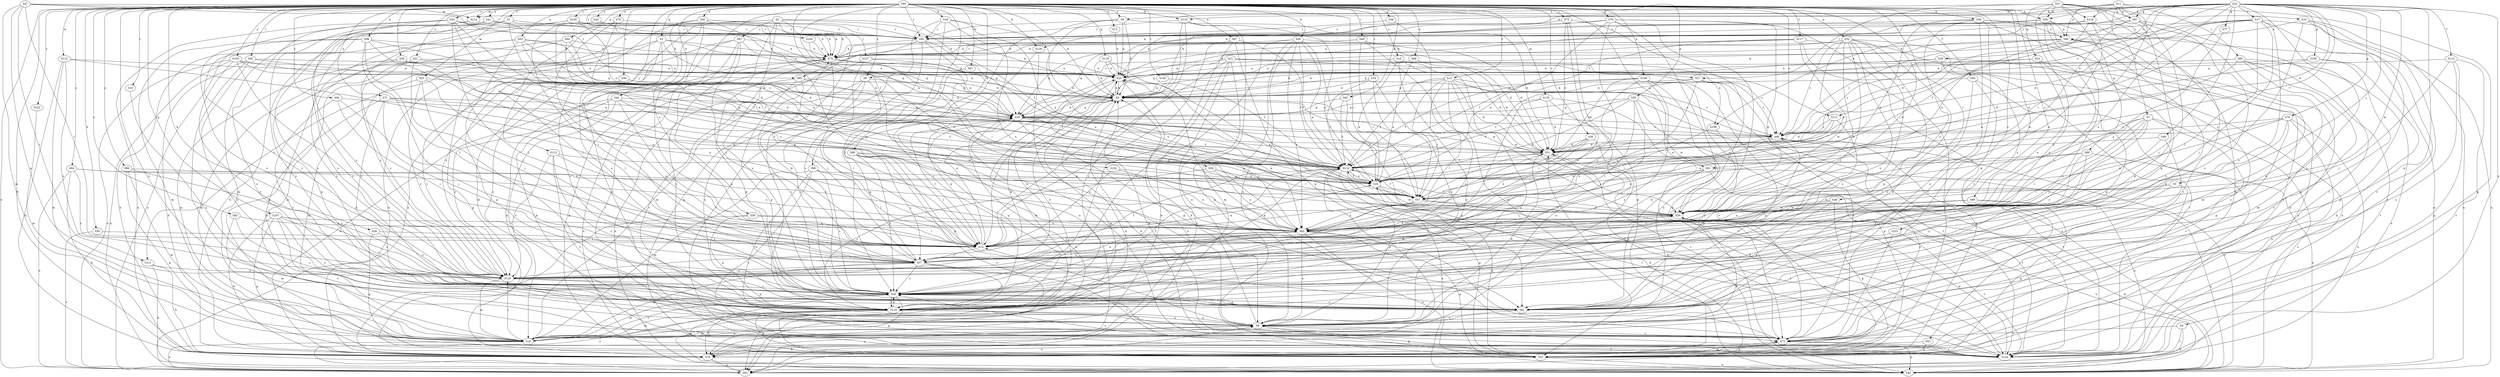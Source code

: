 strict digraph  {
S93;
S22;
S37;
S11;
S12;
S2;
S47;
S35;
S33;
S80;
S24;
S54;
S65;
S18;
S123;
S74;
S104;
S94;
S101;
S36;
S68;
S79;
S126;
S31;
S83;
S96;
S67;
S91;
S20;
S13;
S1;
S45;
S17;
S113;
S110;
S107;
S106;
S70;
S97;
S52;
S44;
S50;
S62;
S76;
S75;
S49;
S51;
S100;
S28;
S112;
S5;
S127;
S57;
S86;
S26;
S0;
S92;
S102;
S46;
S116;
S27;
S14;
S125;
S25;
S114;
S10;
S108;
S32;
S58;
S109;
S42;
S71;
S30;
S73;
S78;
S63;
S55;
S119;
S61;
S3;
S77;
S23;
S88;
S38;
S34;
S89;
S81;
S82;
S99;
S48;
S95;
S15;
S64;
S90;
S122;
S6;
S87;
S40;
S19;
S29;
S66;
S7;
S121;
S60;
S124;
S21;
S39;
S69;
S84;
S9;
S105;
S16;
S117;
S111;
S72;
S115;
S59;
S103;
S41;
S43;
S4;
S85;
S56;
S98;
S53;
S118;
S8;
S120;
S93 -> S35  [label=a];
S93 -> S54  [label=b];
S93 -> S65  [label=b];
S93 -> S18  [label=b];
S93 -> S104  [label=c];
S93 -> S94  [label=c];
S93 -> S101  [label=c];
S93 -> S36  [label=c];
S93 -> S68  [label=c];
S93 -> S79  [label=d];
S93 -> S126  [label=d];
S93 -> S83  [label=e];
S93 -> S96  [label=e];
S93 -> S67  [label=e];
S93 -> S91  [label=e];
S93 -> S13  [label=f];
S93 -> S1  [label=f];
S93 -> S45  [label=f];
S93 -> S107  [label=g];
S93 -> S44  [label=h];
S93 -> S50  [label=h];
S93 -> S62  [label=h];
S93 -> S76  [label=h];
S93 -> S75  [label=i];
S93 -> S49  [label=i];
S93 -> S51  [label=i];
S93 -> S100  [label=j];
S93 -> S28  [label=j];
S93 -> S112  [label=j];
S93 -> S86  [label=k];
S93 -> S26  [label=k];
S93 -> S0  [label=k];
S93 -> S92  [label=l];
S93 -> S102  [label=l];
S93 -> S125  [label=m];
S93 -> S25  [label=m];
S93 -> S114  [label=m];
S93 -> S108  [label=n];
S93 -> S32  [label=n];
S93 -> S58  [label=n];
S93 -> S71  [label=o];
S93 -> S30  [label=o];
S93 -> S73  [label=o];
S93 -> S78  [label=o];
S93 -> S63  [label=o];
S93 -> S55  [label=p];
S93 -> S119  [label=p];
S93 -> S3  [label=q];
S93 -> S34  [label=r];
S93 -> S89  [label=r];
S93 -> S81  [label=r];
S93 -> S82  [label=r];
S93 -> S99  [label=r];
S93 -> S48  [label=r];
S93 -> S95  [label=r];
S93 -> S15  [label=s];
S93 -> S64  [label=s];
S93 -> S90  [label=s];
S93 -> S122  [label=s];
S93 -> S6  [label=s];
S93 -> S19  [label=t];
S93 -> S21  [label=u];
S93 -> S39  [label=u];
S93 -> S69  [label=u];
S93 -> S84  [label=u];
S93 -> S9  [label=u];
S93 -> S105  [label=v];
S93 -> S16  [label=v];
S93 -> S117  [label=v];
S93 -> S115  [label=w];
S93 -> S59  [label=w];
S93 -> S103  [label=x];
S93 -> S41  [label=x];
S93 -> S43  [label=x];
S93 -> S56  [label=y];
S93 -> S98  [label=y];
S93 -> S53  [label=y];
S93 -> S8  [label=z];
S22 -> S35  [label=a];
S22 -> S123  [label=b];
S22 -> S68  [label=c];
S22 -> S126  [label=d];
S22 -> S31  [label=d];
S22 -> S17  [label=f];
S22 -> S113  [label=f];
S22 -> S110  [label=f];
S22 -> S106  [label=g];
S22 -> S70  [label=g];
S22 -> S97  [label=g];
S22 -> S5  [label=j];
S22 -> S46  [label=l];
S22 -> S116  [label=l];
S22 -> S109  [label=n];
S22 -> S61  [label=p];
S22 -> S77  [label=q];
S22 -> S29  [label=t];
S22 -> S111  [label=v];
S22 -> S59  [label=w];
S22 -> S4  [label=x];
S22 -> S85  [label=x];
S22 -> S118  [label=y];
S37 -> S35  [label=a];
S37 -> S33  [label=a];
S37 -> S97  [label=g];
S37 -> S76  [label=h];
S37 -> S116  [label=l];
S37 -> S27  [label=l];
S37 -> S61  [label=p];
S37 -> S23  [label=q];
S37 -> S88  [label=q];
S37 -> S8  [label=z];
S37 -> S120  [label=z];
S11 -> S80  [label=a];
S11 -> S97  [label=g];
S11 -> S52  [label=g];
S11 -> S51  [label=i];
S11 -> S0  [label=k];
S11 -> S114  [label=m];
S11 -> S66  [label=t];
S11 -> S7  [label=t];
S12 -> S68  [label=c];
S12 -> S76  [label=h];
S12 -> S27  [label=l];
S12 -> S14  [label=l];
S12 -> S109  [label=n];
S12 -> S63  [label=o];
S12 -> S6  [label=s];
S12 -> S9  [label=u];
S12 -> S111  [label=v];
S2 -> S110  [label=f];
S2 -> S52  [label=g];
S2 -> S127  [label=j];
S2 -> S57  [label=j];
S2 -> S0  [label=k];
S2 -> S87  [label=s];
S2 -> S40  [label=s];
S2 -> S121  [label=t];
S2 -> S120  [label=z];
S47 -> S123  [label=b];
S47 -> S14  [label=l];
S47 -> S114  [label=m];
S47 -> S10  [label=m];
S47 -> S61  [label=p];
S47 -> S121  [label=t];
S47 -> S60  [label=t];
S35 -> S80  [label=a];
S35 -> S61  [label=p];
S35 -> S38  [label=q];
S35 -> S95  [label=r];
S35 -> S60  [label=t];
S35 -> S72  [label=v];
S35 -> S118  [label=y];
S35 -> S120  [label=z];
S33 -> S80  [label=a];
S33 -> S52  [label=g];
S33 -> S42  [label=n];
S33 -> S124  [label=t];
S33 -> S118  [label=y];
S80 -> S74  [label=b];
S80 -> S68  [label=c];
S80 -> S91  [label=e];
S80 -> S76  [label=h];
S80 -> S10  [label=m];
S80 -> S61  [label=p];
S80 -> S38  [label=q];
S24 -> S110  [label=f];
S24 -> S52  [label=g];
S24 -> S51  [label=i];
S24 -> S59  [label=w];
S54 -> S80  [label=a];
S54 -> S24  [label=a];
S54 -> S74  [label=b];
S54 -> S42  [label=n];
S54 -> S124  [label=t];
S54 -> S9  [label=u];
S54 -> S72  [label=v];
S54 -> S85  [label=x];
S65 -> S24  [label=a];
S65 -> S74  [label=b];
S65 -> S31  [label=d];
S65 -> S110  [label=f];
S65 -> S10  [label=m];
S65 -> S42  [label=n];
S65 -> S40  [label=s];
S65 -> S9  [label=u];
S65 -> S85  [label=x];
S18 -> S24  [label=a];
S18 -> S31  [label=d];
S18 -> S95  [label=r];
S18 -> S40  [label=s];
S18 -> S85  [label=x];
S18 -> S118  [label=y];
S123 -> S24  [label=a];
S123 -> S52  [label=g];
S123 -> S14  [label=l];
S123 -> S95  [label=r];
S123 -> S118  [label=y];
S74 -> S20  [label=e];
S74 -> S52  [label=g];
S74 -> S76  [label=h];
S74 -> S51  [label=i];
S74 -> S57  [label=j];
S74 -> S61  [label=p];
S74 -> S38  [label=q];
S104 -> S74  [label=b];
S104 -> S0  [label=k];
S94 -> S57  [label=j];
S94 -> S14  [label=l];
S94 -> S38  [label=q];
S94 -> S118  [label=y];
S101 -> S14  [label=l];
S101 -> S124  [label=t];
S101 -> S72  [label=v];
S36 -> S24  [label=a];
S36 -> S31  [label=d];
S36 -> S51  [label=i];
S36 -> S42  [label=n];
S36 -> S85  [label=x];
S68 -> S31  [label=d];
S68 -> S51  [label=i];
S68 -> S0  [label=k];
S68 -> S61  [label=p];
S68 -> S124  [label=t];
S68 -> S85  [label=x];
S79 -> S24  [label=a];
S79 -> S20  [label=e];
S79 -> S76  [label=h];
S79 -> S42  [label=n];
S79 -> S95  [label=r];
S79 -> S72  [label=v];
S79 -> S59  [label=w];
S79 -> S120  [label=z];
S126 -> S63  [label=o];
S126 -> S9  [label=u];
S31 -> S110  [label=f];
S31 -> S51  [label=i];
S31 -> S72  [label=v];
S31 -> S85  [label=x];
S83 -> S74  [label=b];
S83 -> S31  [label=d];
S83 -> S110  [label=f];
S83 -> S76  [label=h];
S83 -> S57  [label=j];
S83 -> S38  [label=q];
S83 -> S120  [label=z];
S96 -> S74  [label=b];
S96 -> S68  [label=c];
S96 -> S57  [label=j];
S96 -> S14  [label=l];
S96 -> S10  [label=m];
S96 -> S85  [label=x];
S96 -> S120  [label=z];
S67 -> S74  [label=b];
S67 -> S110  [label=f];
S67 -> S14  [label=l];
S67 -> S61  [label=p];
S67 -> S40  [label=s];
S91 -> S24  [label=a];
S91 -> S51  [label=i];
S91 -> S57  [label=j];
S91 -> S63  [label=o];
S91 -> S61  [label=p];
S91 -> S124  [label=t];
S20 -> S0  [label=k];
S20 -> S10  [label=m];
S20 -> S63  [label=o];
S13 -> S68  [label=c];
S13 -> S31  [label=d];
S13 -> S110  [label=f];
S13 -> S51  [label=i];
S13 -> S0  [label=k];
S13 -> S14  [label=l];
S13 -> S9  [label=u];
S13 -> S59  [label=w];
S13 -> S120  [label=z];
S1 -> S20  [label=e];
S1 -> S51  [label=i];
S1 -> S95  [label=r];
S1 -> S118  [label=y];
S1 -> S120  [label=z];
S45 -> S52  [label=g];
S45 -> S0  [label=k];
S45 -> S40  [label=s];
S45 -> S124  [label=t];
S17 -> S24  [label=a];
S17 -> S31  [label=d];
S17 -> S20  [label=e];
S17 -> S57  [label=j];
S17 -> S0  [label=k];
S17 -> S14  [label=l];
S17 -> S42  [label=n];
S17 -> S95  [label=r];
S17 -> S72  [label=v];
S17 -> S120  [label=z];
S113 -> S20  [label=e];
S113 -> S52  [label=g];
S113 -> S57  [label=j];
S113 -> S124  [label=t];
S113 -> S9  [label=u];
S110 -> S24  [label=a];
S110 -> S52  [label=g];
S110 -> S124  [label=t];
S110 -> S9  [label=u];
S110 -> S118  [label=y];
S107 -> S52  [label=g];
S107 -> S76  [label=h];
S107 -> S40  [label=s];
S107 -> S72  [label=v];
S107 -> S85  [label=x];
S107 -> S118  [label=y];
S107 -> S120  [label=z];
S106 -> S31  [label=d];
S106 -> S20  [label=e];
S106 -> S76  [label=h];
S106 -> S61  [label=p];
S70 -> S68  [label=c];
S70 -> S110  [label=f];
S70 -> S76  [label=h];
S70 -> S63  [label=o];
S70 -> S61  [label=p];
S70 -> S40  [label=s];
S70 -> S59  [label=w];
S97 -> S31  [label=d];
S97 -> S57  [label=j];
S97 -> S95  [label=r];
S97 -> S40  [label=s];
S97 -> S72  [label=v];
S97 -> S59  [label=w];
S52 -> S42  [label=n];
S52 -> S59  [label=w];
S44 -> S110  [label=f];
S44 -> S76  [label=h];
S44 -> S14  [label=l];
S44 -> S38  [label=q];
S44 -> S72  [label=v];
S44 -> S59  [label=w];
S44 -> S120  [label=z];
S50 -> S14  [label=l];
S50 -> S63  [label=o];
S62 -> S24  [label=a];
S62 -> S110  [label=f];
S62 -> S38  [label=q];
S76 -> S68  [label=c];
S76 -> S63  [label=o];
S76 -> S9  [label=u];
S76 -> S72  [label=v];
S75 -> S31  [label=d];
S75 -> S52  [label=g];
S75 -> S14  [label=l];
S75 -> S42  [label=n];
S75 -> S95  [label=r];
S49 -> S74  [label=b];
S49 -> S31  [label=d];
S49 -> S51  [label=i];
S49 -> S38  [label=q];
S49 -> S59  [label=w];
S51 -> S20  [label=e];
S51 -> S110  [label=f];
S51 -> S40  [label=s];
S51 -> S124  [label=t];
S51 -> S59  [label=w];
S51 -> S85  [label=x];
S100 -> S74  [label=b];
S100 -> S68  [label=c];
S100 -> S52  [label=g];
S100 -> S76  [label=h];
S100 -> S95  [label=r];
S28 -> S20  [label=e];
S28 -> S0  [label=k];
S28 -> S10  [label=m];
S28 -> S59  [label=w];
S28 -> S120  [label=z];
S112 -> S110  [label=f];
S112 -> S72  [label=v];
S112 -> S85  [label=x];
S112 -> S118  [label=y];
S112 -> S120  [label=z];
S5 -> S51  [label=i];
S5 -> S40  [label=s];
S5 -> S72  [label=v];
S5 -> S59  [label=w];
S127 -> S24  [label=a];
S127 -> S20  [label=e];
S127 -> S14  [label=l];
S127 -> S72  [label=v];
S57 -> S74  [label=b];
S57 -> S110  [label=f];
S57 -> S0  [label=k];
S57 -> S10  [label=m];
S57 -> S38  [label=q];
S57 -> S40  [label=s];
S57 -> S124  [label=t];
S57 -> S59  [label=w];
S57 -> S85  [label=x];
S57 -> S118  [label=y];
S57 -> S120  [label=z];
S86 -> S24  [label=a];
S86 -> S110  [label=f];
S86 -> S57  [label=j];
S86 -> S14  [label=l];
S86 -> S63  [label=o];
S86 -> S61  [label=p];
S86 -> S40  [label=s];
S26 -> S52  [label=g];
S26 -> S14  [label=l];
S26 -> S120  [label=z];
S0 -> S20  [label=e];
S0 -> S76  [label=h];
S0 -> S10  [label=m];
S0 -> S38  [label=q];
S92 -> S20  [label=e];
S92 -> S76  [label=h];
S92 -> S51  [label=i];
S92 -> S9  [label=u];
S92 -> S72  [label=v];
S102 -> S24  [label=a];
S102 -> S14  [label=l];
S102 -> S85  [label=x];
S46 -> S31  [label=d];
S46 -> S14  [label=l];
S46 -> S9  [label=u];
S116 -> S74  [label=b];
S116 -> S110  [label=f];
S116 -> S61  [label=p];
S116 -> S95  [label=r];
S116 -> S59  [label=w];
S27 -> S68  [label=c];
S27 -> S110  [label=f];
S27 -> S0  [label=k];
S27 -> S124  [label=t];
S27 -> S72  [label=v];
S27 -> S85  [label=x];
S14 -> S24  [label=a];
S14 -> S20  [label=e];
S14 -> S57  [label=j];
S14 -> S38  [label=q];
S125 -> S31  [label=d];
S125 -> S57  [label=j];
S125 -> S38  [label=q];
S125 -> S124  [label=t];
S125 -> S9  [label=u];
S25 -> S0  [label=k];
S25 -> S14  [label=l];
S25 -> S10  [label=m];
S25 -> S40  [label=s];
S25 -> S120  [label=z];
S114 -> S95  [label=r];
S114 -> S40  [label=s];
S114 -> S118  [label=y];
S10 -> S110  [label=f];
S10 -> S63  [label=o];
S10 -> S40  [label=s];
S10 -> S9  [label=u];
S10 -> S120  [label=z];
S108 -> S31  [label=d];
S108 -> S110  [label=f];
S108 -> S0  [label=k];
S108 -> S9  [label=u];
S108 -> S72  [label=v];
S108 -> S59  [label=w];
S108 -> S85  [label=x];
S108 -> S118  [label=y];
S32 -> S24  [label=a];
S32 -> S74  [label=b];
S32 -> S68  [label=c];
S32 -> S20  [label=e];
S32 -> S57  [label=j];
S32 -> S61  [label=p];
S32 -> S124  [label=t];
S32 -> S9  [label=u];
S32 -> S59  [label=w];
S32 -> S118  [label=y];
S32 -> S120  [label=z];
S58 -> S24  [label=a];
S58 -> S51  [label=i];
S58 -> S85  [label=x];
S58 -> S118  [label=y];
S109 -> S85  [label=x];
S109 -> S118  [label=y];
S42 -> S24  [label=a];
S42 -> S68  [label=c];
S42 -> S59  [label=w];
S71 -> S24  [label=a];
S71 -> S110  [label=f];
S71 -> S57  [label=j];
S71 -> S38  [label=q];
S71 -> S9  [label=u];
S71 -> S118  [label=y];
S30 -> S76  [label=h];
S30 -> S14  [label=l];
S30 -> S61  [label=p];
S30 -> S85  [label=x];
S73 -> S20  [label=e];
S78 -> S24  [label=a];
S78 -> S57  [label=j];
S78 -> S14  [label=l];
S78 -> S95  [label=r];
S63 -> S31  [label=d];
S63 -> S9  [label=u];
S63 -> S118  [label=y];
S55 -> S24  [label=a];
S55 -> S110  [label=f];
S55 -> S52  [label=g];
S55 -> S14  [label=l];
S55 -> S38  [label=q];
S55 -> S124  [label=t];
S55 -> S118  [label=y];
S119 -> S20  [label=e];
S119 -> S110  [label=f];
S119 -> S51  [label=i];
S119 -> S0  [label=k];
S61 -> S40  [label=s];
S61 -> S9  [label=u];
S3 -> S74  [label=b];
S3 -> S20  [label=e];
S3 -> S52  [label=g];
S3 -> S76  [label=h];
S3 -> S38  [label=q];
S3 -> S40  [label=s];
S3 -> S9  [label=u];
S77 -> S85  [label=x];
S23 -> S20  [label=e];
S23 -> S0  [label=k];
S23 -> S61  [label=p];
S23 -> S124  [label=t];
S23 -> S85  [label=x];
S88 -> S24  [label=a];
S88 -> S110  [label=f];
S88 -> S42  [label=n];
S88 -> S40  [label=s];
S88 -> S118  [label=y];
S38 -> S68  [label=c];
S38 -> S110  [label=f];
S38 -> S0  [label=k];
S38 -> S14  [label=l];
S38 -> S63  [label=o];
S38 -> S61  [label=p];
S38 -> S124  [label=t];
S38 -> S59  [label=w];
S38 -> S85  [label=x];
S34 -> S74  [label=b];
S34 -> S51  [label=i];
S34 -> S57  [label=j];
S34 -> S42  [label=n];
S34 -> S95  [label=r];
S34 -> S9  [label=u];
S34 -> S85  [label=x];
S34 -> S120  [label=z];
S89 -> S52  [label=g];
S89 -> S42  [label=n];
S89 -> S59  [label=w];
S89 -> S85  [label=x];
S81 -> S40  [label=s];
S82 -> S10  [label=m];
S82 -> S85  [label=x];
S82 -> S118  [label=y];
S99 -> S24  [label=a];
S99 -> S14  [label=l];
S99 -> S10  [label=m];
S99 -> S40  [label=s];
S99 -> S124  [label=t];
S99 -> S9  [label=u];
S48 -> S52  [label=g];
S48 -> S14  [label=l];
S48 -> S61  [label=p];
S48 -> S59  [label=w];
S95 -> S74  [label=b];
S95 -> S14  [label=l];
S95 -> S10  [label=m];
S95 -> S38  [label=q];
S95 -> S124  [label=t];
S15 -> S24  [label=a];
S15 -> S31  [label=d];
S15 -> S20  [label=e];
S15 -> S9  [label=u];
S15 -> S59  [label=w];
S64 -> S24  [label=a];
S64 -> S76  [label=h];
S64 -> S63  [label=o];
S64 -> S85  [label=x];
S64 -> S120  [label=z];
S90 -> S0  [label=k];
S90 -> S61  [label=p];
S90 -> S38  [label=q];
S90 -> S120  [label=z];
S122 -> S10  [label=m];
S6 -> S0  [label=k];
S6 -> S14  [label=l];
S6 -> S42  [label=n];
S6 -> S40  [label=s];
S6 -> S118  [label=y];
S87 -> S74  [label=b];
S87 -> S10  [label=m];
S87 -> S61  [label=p];
S87 -> S38  [label=q];
S87 -> S124  [label=t];
S87 -> S9  [label=u];
S87 -> S118  [label=y];
S40 -> S110  [label=f];
S40 -> S52  [label=g];
S40 -> S10  [label=m];
S40 -> S42  [label=n];
S40 -> S61  [label=p];
S40 -> S72  [label=v];
S40 -> S118  [label=y];
S19 -> S9  [label=u];
S29 -> S68  [label=c];
S29 -> S20  [label=e];
S29 -> S0  [label=k];
S29 -> S9  [label=u];
S29 -> S85  [label=x];
S66 -> S24  [label=a];
S66 -> S20  [label=e];
S66 -> S0  [label=k];
S66 -> S10  [label=m];
S66 -> S63  [label=o];
S66 -> S124  [label=t];
S66 -> S72  [label=v];
S7 -> S68  [label=c];
S7 -> S57  [label=j];
S7 -> S14  [label=l];
S7 -> S63  [label=o];
S7 -> S40  [label=s];
S7 -> S72  [label=v];
S7 -> S59  [label=w];
S7 -> S120  [label=z];
S121 -> S76  [label=h];
S121 -> S42  [label=n];
S121 -> S120  [label=z];
S60 -> S110  [label=f];
S60 -> S0  [label=k];
S60 -> S42  [label=n];
S60 -> S61  [label=p];
S60 -> S40  [label=s];
S124 -> S74  [label=b];
S124 -> S31  [label=d];
S124 -> S0  [label=k];
S124 -> S40  [label=s];
S124 -> S9  [label=u];
S124 -> S59  [label=w];
S21 -> S20  [label=e];
S21 -> S110  [label=f];
S21 -> S57  [label=j];
S21 -> S10  [label=m];
S21 -> S61  [label=p];
S39 -> S52  [label=g];
S39 -> S95  [label=r];
S69 -> S24  [label=a];
S69 -> S31  [label=d];
S69 -> S20  [label=e];
S84 -> S74  [label=b];
S84 -> S31  [label=d];
S84 -> S110  [label=f];
S84 -> S10  [label=m];
S84 -> S120  [label=z];
S9 -> S31  [label=d];
S9 -> S52  [label=g];
S9 -> S0  [label=k];
S9 -> S14  [label=l];
S9 -> S10  [label=m];
S9 -> S72  [label=v];
S9 -> S118  [label=y];
S105 -> S68  [label=c];
S105 -> S0  [label=k];
S16 -> S110  [label=f];
S16 -> S51  [label=i];
S16 -> S0  [label=k];
S16 -> S40  [label=s];
S117 -> S74  [label=b];
S117 -> S110  [label=f];
S117 -> S52  [label=g];
S117 -> S42  [label=n];
S117 -> S38  [label=q];
S117 -> S59  [label=w];
S111 -> S24  [label=a];
S111 -> S68  [label=c];
S111 -> S31  [label=d];
S111 -> S61  [label=p];
S72 -> S20  [label=e];
S72 -> S52  [label=g];
S72 -> S76  [label=h];
S72 -> S0  [label=k];
S72 -> S42  [label=n];
S72 -> S124  [label=t];
S115 -> S20  [label=e];
S115 -> S76  [label=h];
S115 -> S10  [label=m];
S115 -> S85  [label=x];
S115 -> S120  [label=z];
S59 -> S110  [label=f];
S59 -> S76  [label=h];
S59 -> S14  [label=l];
S59 -> S42  [label=n];
S59 -> S85  [label=x];
S103 -> S24  [label=a];
S103 -> S31  [label=d];
S103 -> S20  [label=e];
S103 -> S42  [label=n];
S103 -> S63  [label=o];
S103 -> S118  [label=y];
S103 -> S120  [label=z];
S41 -> S74  [label=b];
S41 -> S10  [label=m];
S41 -> S63  [label=o];
S41 -> S95  [label=r];
S41 -> S40  [label=s];
S43 -> S24  [label=a];
S43 -> S74  [label=b];
S43 -> S14  [label=l];
S43 -> S95  [label=r];
S4 -> S42  [label=n];
S4 -> S124  [label=t];
S4 -> S72  [label=v];
S85 -> S52  [label=g];
S85 -> S14  [label=l];
S85 -> S42  [label=n];
S85 -> S9  [label=u];
S85 -> S72  [label=v];
S85 -> S120  [label=z];
S56 -> S57  [label=j];
S56 -> S14  [label=l];
S56 -> S63  [label=o];
S56 -> S95  [label=r];
S56 -> S40  [label=s];
S56 -> S59  [label=w];
S56 -> S85  [label=x];
S98 -> S24  [label=a];
S98 -> S52  [label=g];
S98 -> S10  [label=m];
S98 -> S120  [label=z];
S53 -> S52  [label=g];
S53 -> S76  [label=h];
S118 -> S20  [label=e];
S118 -> S52  [label=g];
S118 -> S76  [label=h];
S118 -> S10  [label=m];
S118 -> S38  [label=q];
S118 -> S40  [label=s];
S118 -> S9  [label=u];
S8 -> S31  [label=d];
S8 -> S20  [label=e];
S8 -> S0  [label=k];
S8 -> S95  [label=r];
S8 -> S85  [label=x];
S8 -> S118  [label=y];
S120 -> S0  [label=k];
S120 -> S10  [label=m];
S120 -> S61  [label=p];
S120 -> S40  [label=s];
}
